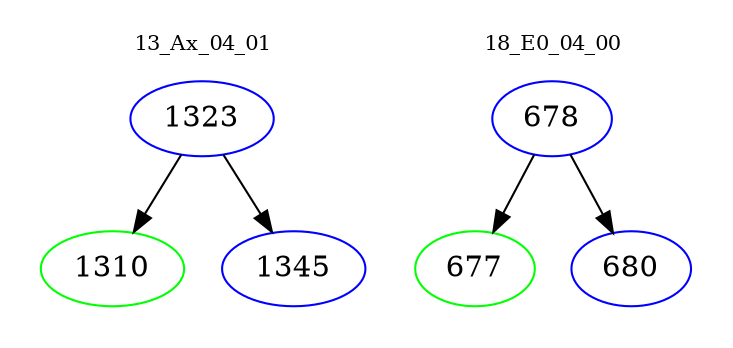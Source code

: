 digraph{
subgraph cluster_0 {
color = white
label = "13_Ax_04_01";
fontsize=10;
T0_1323 [label="1323", color="blue"]
T0_1323 -> T0_1310 [color="black"]
T0_1310 [label="1310", color="green"]
T0_1323 -> T0_1345 [color="black"]
T0_1345 [label="1345", color="blue"]
}
subgraph cluster_1 {
color = white
label = "18_E0_04_00";
fontsize=10;
T1_678 [label="678", color="blue"]
T1_678 -> T1_677 [color="black"]
T1_677 [label="677", color="green"]
T1_678 -> T1_680 [color="black"]
T1_680 [label="680", color="blue"]
}
}
